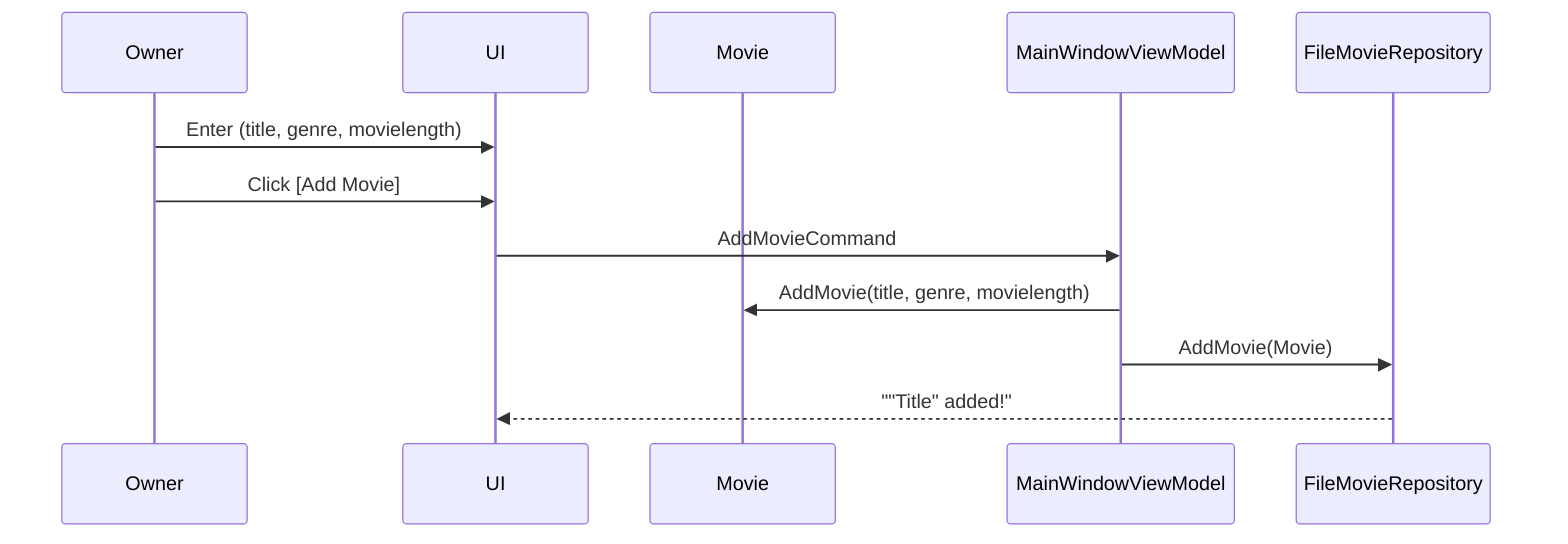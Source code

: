 ﻿sequenceDiagram
participant Owner
participant UI
participant Movie
participant MainWindowViewModel
participant FileMovieRepository

    Owner->>UI: Enter (title, genre, movielength)
    Owner->>UI: Click [Add Movie]
    UI ->> MainWindowViewModel: AddMovieCommand
    MainWindowViewModel ->> Movie: AddMovie(title, genre, movielength)
    MainWindowViewModel ->> FileMovieRepository: AddMovie(Movie)
    FileMovieRepository -->> UI: ""Title" added!"
